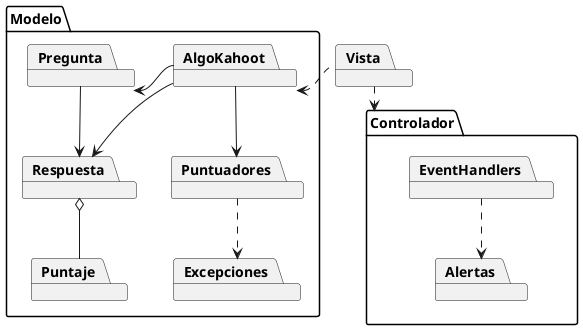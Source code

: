 @startuml
skinparam classAttributeIconSize 0

package Modelo {
    package AlgoKahoot
    package Excepciones
    package Pregunta
    package Puntaje
    package Puntuadores
    package Respuesta
}

package Vista 

package Controlador {
    package Alertas 
    package EventHandlers 
}

'Ordenamiento De Cuadrados

'Herencia --|> cumple la relación 'es un'

'Asociacion --> un objeto guarda a otro
Pregunta --> Respuesta
AlgoKahoot -left-> Pregunta
AlgoKahoot -down-> Puntuadores
AlgoKahoot --> Respuesta

'Agregacion --o un objeto esta compuesto por otro pero no lo necesita para vivir
Respuesta o-- Puntaje
Puntuadores ..> Excepciones

'Composicion --* un objeto es dueño de otro

'Dependencia ..> un objeto utiliza a otro porque lo recibe/devuelve
Vista .left.> AlgoKahoot
EventHandlers ..> Alertas
Vista .down.> Controlador

'Interfaces ..|> colección de declaraciones de métodos sin implemetnar

@enduml